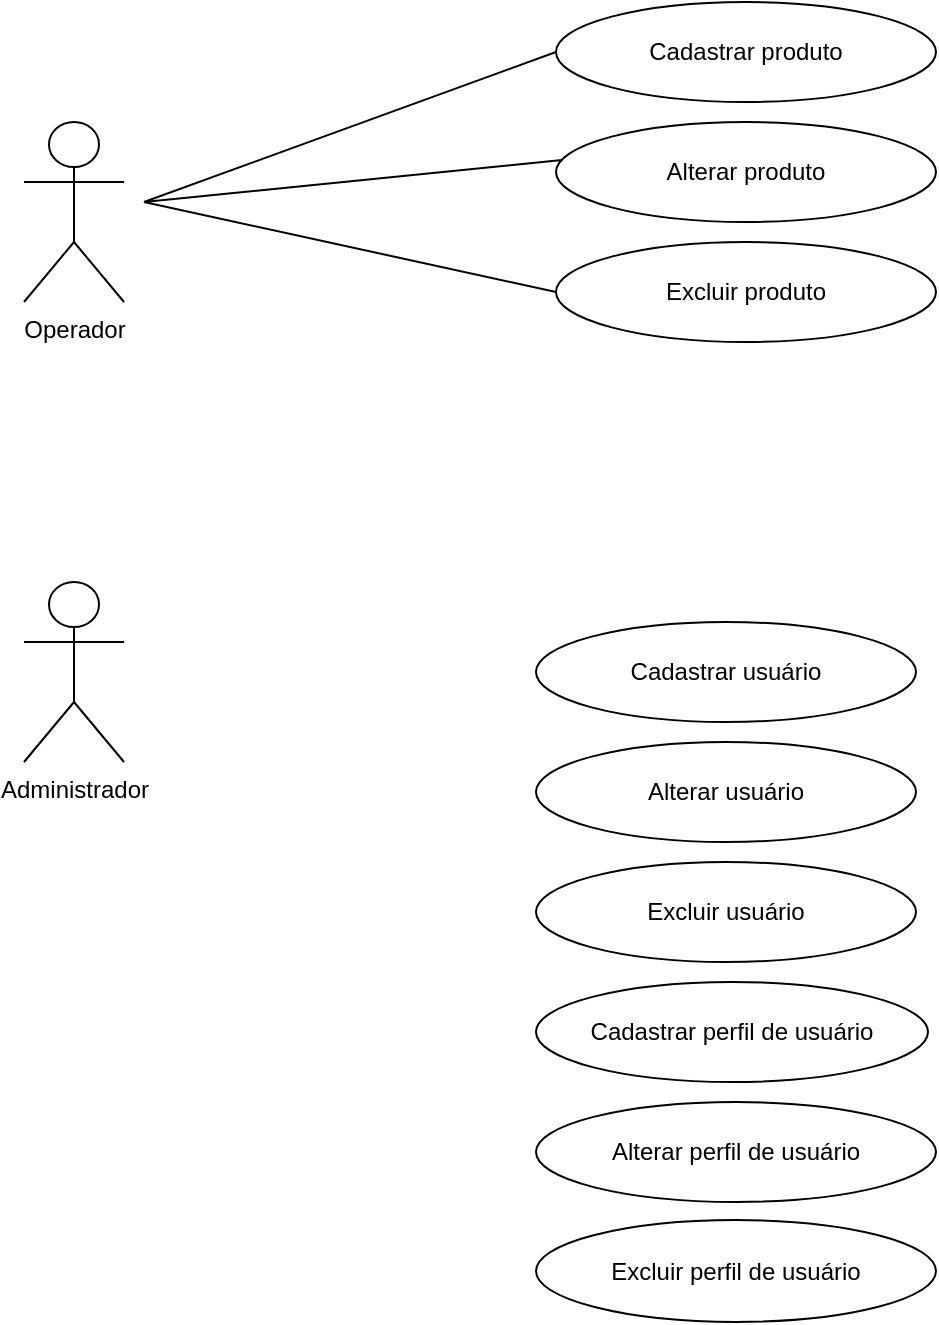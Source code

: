 <mxfile version="25.0.1">
  <diagram name="Página-1" id="EybIdvq-ZSmLcgGqUNoX">
    <mxGraphModel dx="1434" dy="833" grid="1" gridSize="10" guides="1" tooltips="1" connect="1" arrows="1" fold="1" page="1" pageScale="1" pageWidth="827" pageHeight="1169" math="0" shadow="0">
      <root>
        <mxCell id="0" />
        <mxCell id="1" parent="0" />
        <mxCell id="I1ASSPgnv77Yv3--6DFM-1" value="Operador" style="shape=umlActor;verticalLabelPosition=bottom;verticalAlign=top;html=1;outlineConnect=0;" vertex="1" parent="1">
          <mxGeometry x="220" y="110" width="50" height="90" as="geometry" />
        </mxCell>
        <mxCell id="I1ASSPgnv77Yv3--6DFM-3" value="Administrador" style="shape=umlActor;verticalLabelPosition=bottom;verticalAlign=top;html=1;outlineConnect=0;" vertex="1" parent="1">
          <mxGeometry x="220" y="340" width="50" height="90" as="geometry" />
        </mxCell>
        <mxCell id="I1ASSPgnv77Yv3--6DFM-4" value="Cadastrar produto" style="ellipse;whiteSpace=wrap;html=1;" vertex="1" parent="1">
          <mxGeometry x="486" y="50" width="190" height="50" as="geometry" />
        </mxCell>
        <mxCell id="I1ASSPgnv77Yv3--6DFM-5" value="Alterar produto" style="ellipse;whiteSpace=wrap;html=1;" vertex="1" parent="1">
          <mxGeometry x="486" y="110" width="190" height="50" as="geometry" />
        </mxCell>
        <mxCell id="I1ASSPgnv77Yv3--6DFM-6" value="Excluir produto" style="ellipse;whiteSpace=wrap;html=1;" vertex="1" parent="1">
          <mxGeometry x="486" y="170" width="190" height="50" as="geometry" />
        </mxCell>
        <mxCell id="I1ASSPgnv77Yv3--6DFM-7" value="Cadastrar usuário" style="ellipse;whiteSpace=wrap;html=1;" vertex="1" parent="1">
          <mxGeometry x="476" y="360" width="190" height="50" as="geometry" />
        </mxCell>
        <mxCell id="I1ASSPgnv77Yv3--6DFM-8" value="Alterar usuário" style="ellipse;whiteSpace=wrap;html=1;" vertex="1" parent="1">
          <mxGeometry x="476" y="420" width="190" height="50" as="geometry" />
        </mxCell>
        <mxCell id="I1ASSPgnv77Yv3--6DFM-9" value="Excluir usuário" style="ellipse;whiteSpace=wrap;html=1;" vertex="1" parent="1">
          <mxGeometry x="476" y="480" width="190" height="50" as="geometry" />
        </mxCell>
        <mxCell id="I1ASSPgnv77Yv3--6DFM-10" value="Cadastrar perfil de usuário" style="ellipse;whiteSpace=wrap;html=1;" vertex="1" parent="1">
          <mxGeometry x="476" y="540" width="196" height="50" as="geometry" />
        </mxCell>
        <mxCell id="I1ASSPgnv77Yv3--6DFM-11" value="Alterar perfil de&amp;nbsp;usuário" style="ellipse;whiteSpace=wrap;html=1;" vertex="1" parent="1">
          <mxGeometry x="476" y="600" width="200" height="50" as="geometry" />
        </mxCell>
        <mxCell id="I1ASSPgnv77Yv3--6DFM-12" value="Excluir perfil de&amp;nbsp;usuário" style="ellipse;whiteSpace=wrap;html=1;" vertex="1" parent="1">
          <mxGeometry x="476" y="659" width="200" height="51" as="geometry" />
        </mxCell>
        <mxCell id="I1ASSPgnv77Yv3--6DFM-15" value="" style="endArrow=none;html=1;rounded=0;entryX=0;entryY=0.5;entryDx=0;entryDy=0;" edge="1" parent="1" target="I1ASSPgnv77Yv3--6DFM-4">
          <mxGeometry width="50" height="50" relative="1" as="geometry">
            <mxPoint x="280" y="150" as="sourcePoint" />
            <mxPoint x="330" y="100" as="targetPoint" />
          </mxGeometry>
        </mxCell>
        <mxCell id="I1ASSPgnv77Yv3--6DFM-16" value="" style="endArrow=none;html=1;rounded=0;entryX=0.016;entryY=0.38;entryDx=0;entryDy=0;entryPerimeter=0;" edge="1" parent="1" target="I1ASSPgnv77Yv3--6DFM-5">
          <mxGeometry width="50" height="50" relative="1" as="geometry">
            <mxPoint x="280" y="150" as="sourcePoint" />
            <mxPoint x="500" y="85" as="targetPoint" />
          </mxGeometry>
        </mxCell>
        <mxCell id="I1ASSPgnv77Yv3--6DFM-17" value="" style="endArrow=none;html=1;rounded=0;entryX=0;entryY=0.5;entryDx=0;entryDy=0;" edge="1" parent="1" target="I1ASSPgnv77Yv3--6DFM-6">
          <mxGeometry width="50" height="50" relative="1" as="geometry">
            <mxPoint x="280" y="150" as="sourcePoint" />
            <mxPoint x="503" y="139" as="targetPoint" />
          </mxGeometry>
        </mxCell>
      </root>
    </mxGraphModel>
  </diagram>
</mxfile>
